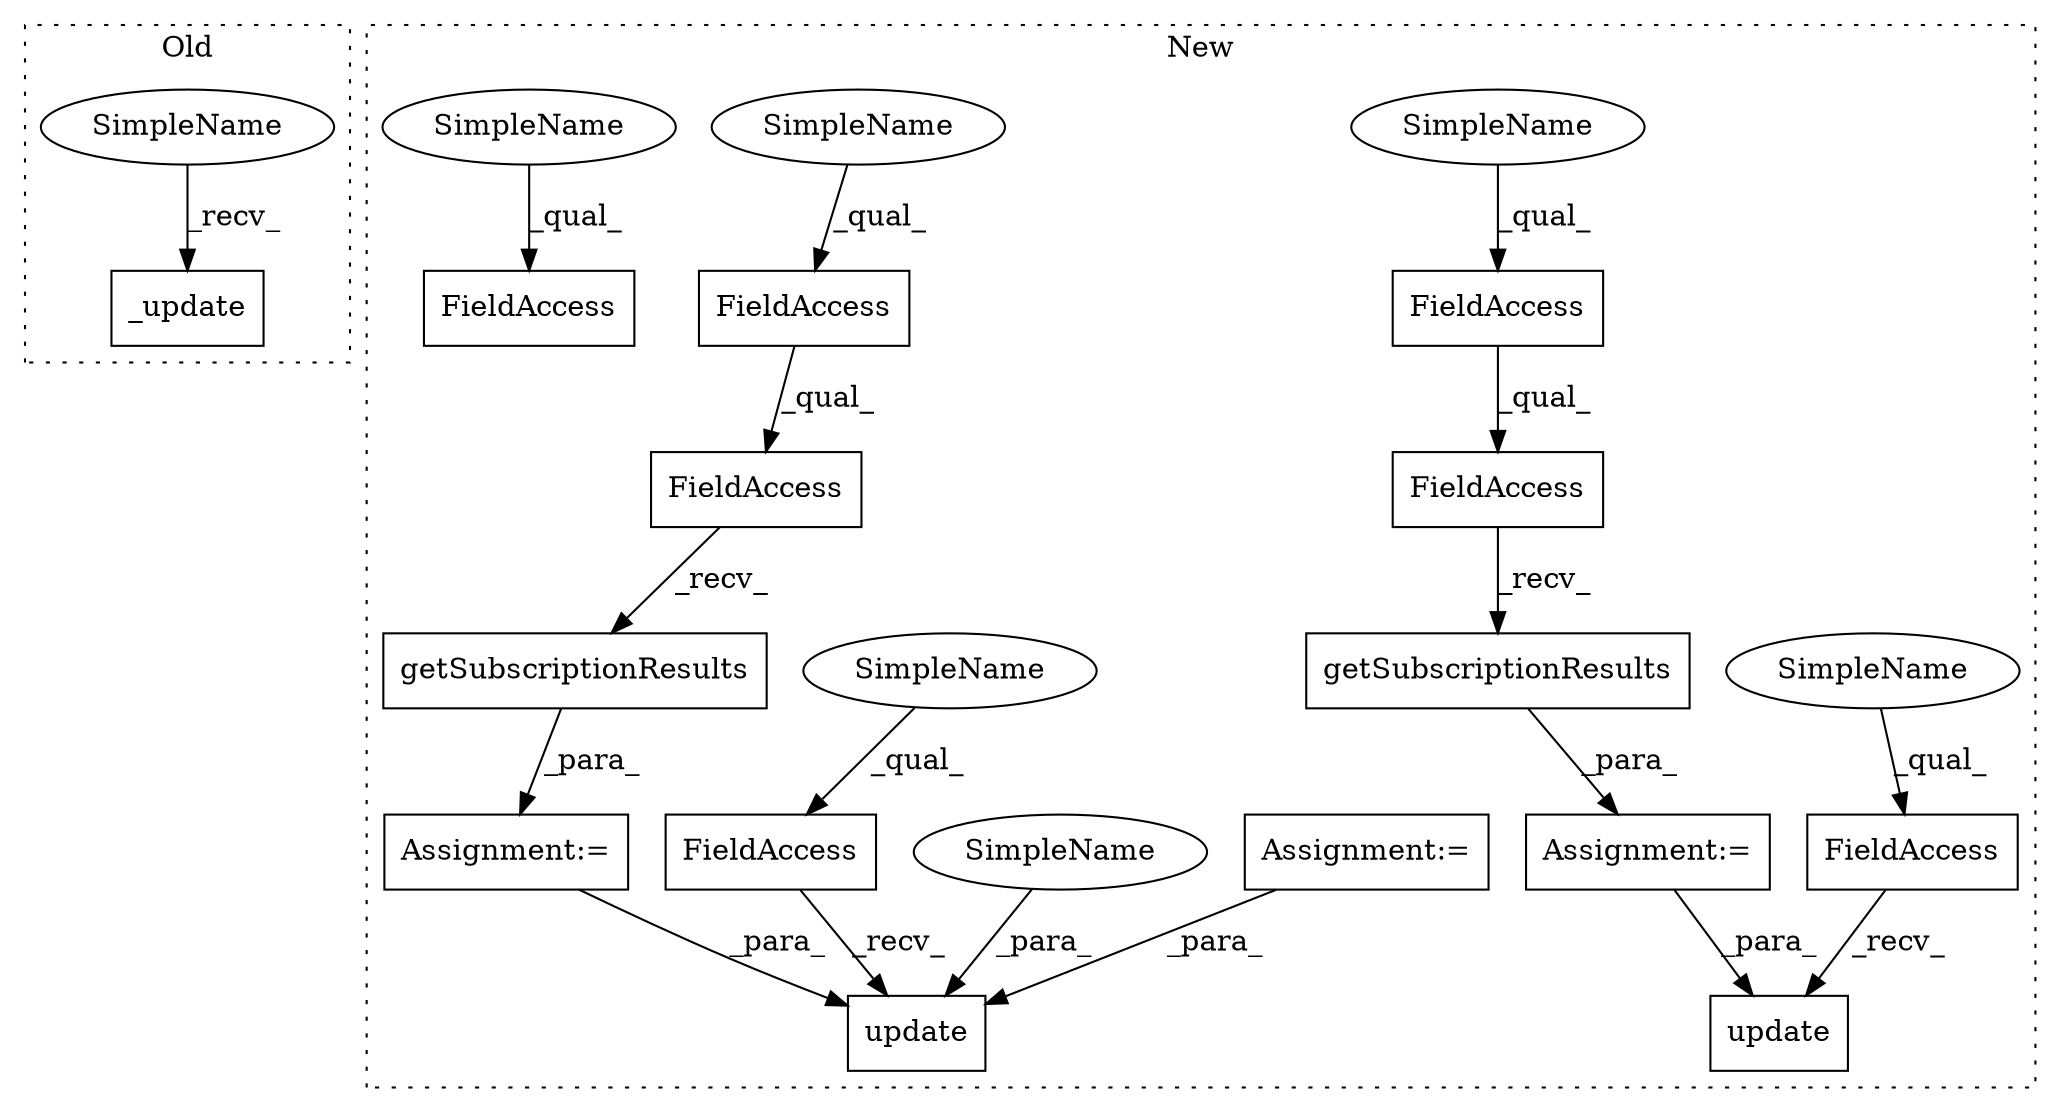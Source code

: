 digraph G {
subgraph cluster0 {
1 [label="_update" a="32" s="14268" l="9" shape="box"];
16 [label="SimpleName" a="42" s="14263" l="4" shape="ellipse"];
label = "Old";
style="dotted";
}
subgraph cluster1 {
2 [label="getSubscriptionResults" a="32" s="15519" l="24" shape="box"];
3 [label="FieldAccess" a="22" s="15484" l="34" shape="box"];
4 [label="FieldAccess" a="22" s="15484" l="21" shape="box"];
5 [label="update" a="32" s="15563,15595" l="7,1" shape="box"];
6 [label="FieldAccess" a="22" s="15549" l="13" shape="box"];
7 [label="FieldAccess" a="22" s="15344" l="21" shape="box"];
8 [label="FieldAccess" a="22" s="15344" l="29" shape="box"];
9 [label="FieldAccess" a="22" s="15413" l="21" shape="box"];
10 [label="FieldAccess" a="22" s="15602" l="19" shape="box"];
11 [label="update" a="32" s="15622,15636" l="7,1" shape="box"];
12 [label="getSubscriptionResults" a="32" s="15374" l="24" shape="box"];
13 [label="Assignment:=" a="7" s="15412" l="1" shape="box"];
14 [label="Assignment:=" a="7" s="15343" l="1" shape="box"];
15 [label="Assignment:=" a="7" s="15483" l="1" shape="box"];
17 [label="SimpleName" a="42" s="15602" l="4" shape="ellipse"];
18 [label="SimpleName" a="42" s="15484" l="4" shape="ellipse"];
19 [label="SimpleName" a="42" s="15344" l="4" shape="ellipse"];
20 [label="SimpleName" a="42" s="15413" l="4" shape="ellipse"];
21 [label="SimpleName" a="42" s="15591" l="4" shape="ellipse"];
22 [label="SimpleName" a="42" s="15549" l="4" shape="ellipse"];
label = "New";
style="dotted";
}
2 -> 15 [label="_para_"];
3 -> 2 [label="_recv_"];
4 -> 3 [label="_qual_"];
6 -> 5 [label="_recv_"];
7 -> 8 [label="_qual_"];
8 -> 12 [label="_recv_"];
10 -> 11 [label="_recv_"];
12 -> 14 [label="_para_"];
13 -> 5 [label="_para_"];
14 -> 5 [label="_para_"];
15 -> 11 [label="_para_"];
16 -> 1 [label="_recv_"];
17 -> 10 [label="_qual_"];
18 -> 4 [label="_qual_"];
19 -> 7 [label="_qual_"];
20 -> 9 [label="_qual_"];
21 -> 5 [label="_para_"];
22 -> 6 [label="_qual_"];
}
